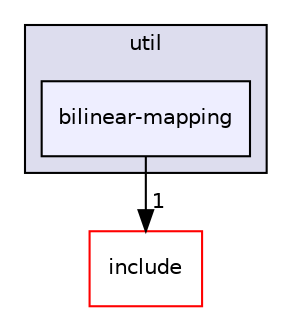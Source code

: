 digraph "src/util/bilinear-mapping" {
  compound=true
  node [ fontsize="10", fontname="Helvetica"];
  edge [ labelfontsize="10", labelfontname="Helvetica"];
  subgraph clusterdir_b7878ad5ecbf2506f4125b9d34c97e45 {
    graph [ bgcolor="#ddddee", pencolor="black", label="util" fontname="Helvetica", fontsize="10", URL="dir_b7878ad5ecbf2506f4125b9d34c97e45.html"]
  dir_fda06c2634c5b2a32936c54de3040d12 [shape=box, label="bilinear-mapping", style="filled", fillcolor="#eeeeff", pencolor="black", URL="dir_fda06c2634c5b2a32936c54de3040d12.html"];
  }
  dir_d44c64559bbebec7f509842c48db8b23 [shape=box label="include" fillcolor="white" style="filled" color="red" URL="dir_d44c64559bbebec7f509842c48db8b23.html"];
  dir_fda06c2634c5b2a32936c54de3040d12->dir_d44c64559bbebec7f509842c48db8b23 [headlabel="1", labeldistance=1.5 headhref="dir_000029_000001.html"];
}
